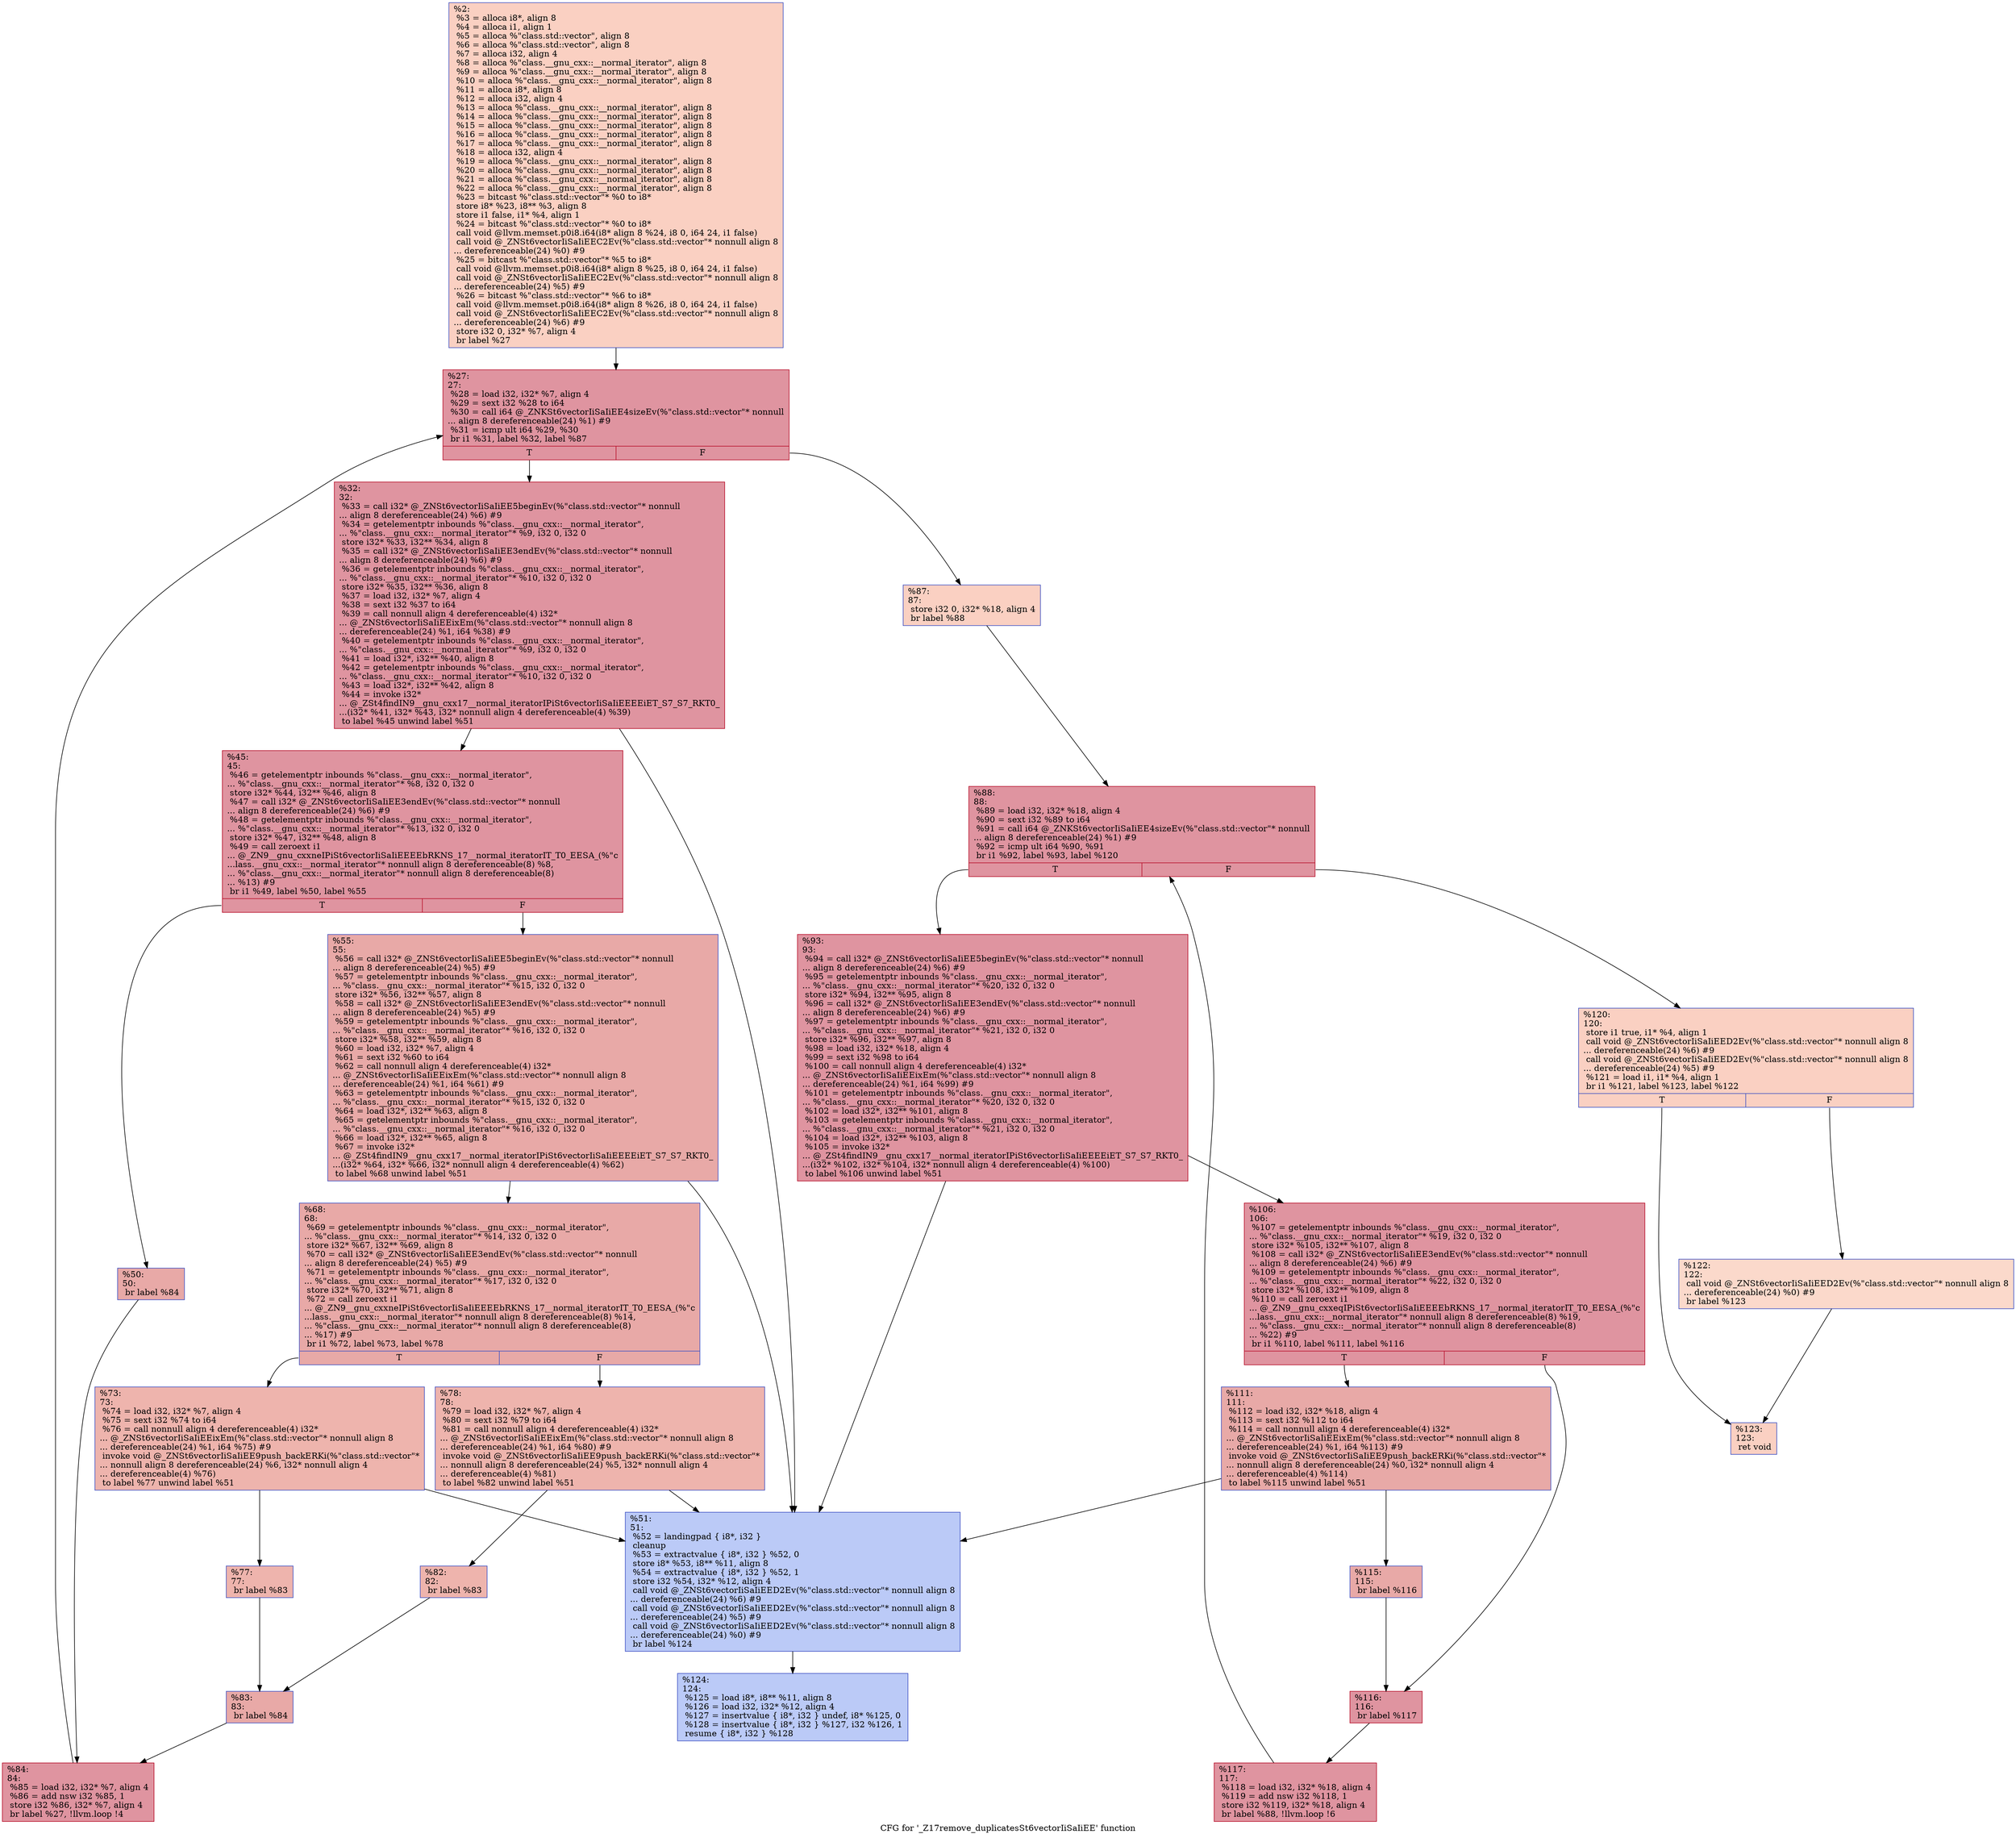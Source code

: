 digraph "CFG for '_Z17remove_duplicatesSt6vectorIiSaIiEE' function" {
	label="CFG for '_Z17remove_duplicatesSt6vectorIiSaIiEE' function";

	Node0x563f6dfaa660 [shape=record,color="#3d50c3ff", style=filled, fillcolor="#f3947570",label="{%2:\l  %3 = alloca i8*, align 8\l  %4 = alloca i1, align 1\l  %5 = alloca %\"class.std::vector\", align 8\l  %6 = alloca %\"class.std::vector\", align 8\l  %7 = alloca i32, align 4\l  %8 = alloca %\"class.__gnu_cxx::__normal_iterator\", align 8\l  %9 = alloca %\"class.__gnu_cxx::__normal_iterator\", align 8\l  %10 = alloca %\"class.__gnu_cxx::__normal_iterator\", align 8\l  %11 = alloca i8*, align 8\l  %12 = alloca i32, align 4\l  %13 = alloca %\"class.__gnu_cxx::__normal_iterator\", align 8\l  %14 = alloca %\"class.__gnu_cxx::__normal_iterator\", align 8\l  %15 = alloca %\"class.__gnu_cxx::__normal_iterator\", align 8\l  %16 = alloca %\"class.__gnu_cxx::__normal_iterator\", align 8\l  %17 = alloca %\"class.__gnu_cxx::__normal_iterator\", align 8\l  %18 = alloca i32, align 4\l  %19 = alloca %\"class.__gnu_cxx::__normal_iterator\", align 8\l  %20 = alloca %\"class.__gnu_cxx::__normal_iterator\", align 8\l  %21 = alloca %\"class.__gnu_cxx::__normal_iterator\", align 8\l  %22 = alloca %\"class.__gnu_cxx::__normal_iterator\", align 8\l  %23 = bitcast %\"class.std::vector\"* %0 to i8*\l  store i8* %23, i8** %3, align 8\l  store i1 false, i1* %4, align 1\l  %24 = bitcast %\"class.std::vector\"* %0 to i8*\l  call void @llvm.memset.p0i8.i64(i8* align 8 %24, i8 0, i64 24, i1 false)\l  call void @_ZNSt6vectorIiSaIiEEC2Ev(%\"class.std::vector\"* nonnull align 8\l... dereferenceable(24) %0) #9\l  %25 = bitcast %\"class.std::vector\"* %5 to i8*\l  call void @llvm.memset.p0i8.i64(i8* align 8 %25, i8 0, i64 24, i1 false)\l  call void @_ZNSt6vectorIiSaIiEEC2Ev(%\"class.std::vector\"* nonnull align 8\l... dereferenceable(24) %5) #9\l  %26 = bitcast %\"class.std::vector\"* %6 to i8*\l  call void @llvm.memset.p0i8.i64(i8* align 8 %26, i8 0, i64 24, i1 false)\l  call void @_ZNSt6vectorIiSaIiEEC2Ev(%\"class.std::vector\"* nonnull align 8\l... dereferenceable(24) %6) #9\l  store i32 0, i32* %7, align 4\l  br label %27\l}"];
	Node0x563f6dfaa660 -> Node0x563f6dfac360;
	Node0x563f6dfac360 [shape=record,color="#b70d28ff", style=filled, fillcolor="#b70d2870",label="{%27:\l27:                                               \l  %28 = load i32, i32* %7, align 4\l  %29 = sext i32 %28 to i64\l  %30 = call i64 @_ZNKSt6vectorIiSaIiEE4sizeEv(%\"class.std::vector\"* nonnull\l... align 8 dereferenceable(24) %1) #9\l  %31 = icmp ult i64 %29, %30\l  br i1 %31, label %32, label %87\l|{<s0>T|<s1>F}}"];
	Node0x563f6dfac360:s0 -> Node0x563f6dfac830;
	Node0x563f6dfac360:s1 -> Node0x563f6dfac880;
	Node0x563f6dfac830 [shape=record,color="#b70d28ff", style=filled, fillcolor="#b70d2870",label="{%32:\l32:                                               \l  %33 = call i32* @_ZNSt6vectorIiSaIiEE5beginEv(%\"class.std::vector\"* nonnull\l... align 8 dereferenceable(24) %6) #9\l  %34 = getelementptr inbounds %\"class.__gnu_cxx::__normal_iterator\",\l... %\"class.__gnu_cxx::__normal_iterator\"* %9, i32 0, i32 0\l  store i32* %33, i32** %34, align 8\l  %35 = call i32* @_ZNSt6vectorIiSaIiEE3endEv(%\"class.std::vector\"* nonnull\l... align 8 dereferenceable(24) %6) #9\l  %36 = getelementptr inbounds %\"class.__gnu_cxx::__normal_iterator\",\l... %\"class.__gnu_cxx::__normal_iterator\"* %10, i32 0, i32 0\l  store i32* %35, i32** %36, align 8\l  %37 = load i32, i32* %7, align 4\l  %38 = sext i32 %37 to i64\l  %39 = call nonnull align 4 dereferenceable(4) i32*\l... @_ZNSt6vectorIiSaIiEEixEm(%\"class.std::vector\"* nonnull align 8\l... dereferenceable(24) %1, i64 %38) #9\l  %40 = getelementptr inbounds %\"class.__gnu_cxx::__normal_iterator\",\l... %\"class.__gnu_cxx::__normal_iterator\"* %9, i32 0, i32 0\l  %41 = load i32*, i32** %40, align 8\l  %42 = getelementptr inbounds %\"class.__gnu_cxx::__normal_iterator\",\l... %\"class.__gnu_cxx::__normal_iterator\"* %10, i32 0, i32 0\l  %43 = load i32*, i32** %42, align 8\l  %44 = invoke i32*\l... @_ZSt4findIN9__gnu_cxx17__normal_iteratorIPiSt6vectorIiSaIiEEEEiET_S7_S7_RKT0_\l...(i32* %41, i32* %43, i32* nonnull align 4 dereferenceable(4) %39)\l          to label %45 unwind label %51\l}"];
	Node0x563f6dfac830 -> Node0x563f6dfad9c0;
	Node0x563f6dfac830 -> Node0x563f6dfada10;
	Node0x563f6dfad9c0 [shape=record,color="#b70d28ff", style=filled, fillcolor="#b70d2870",label="{%45:\l45:                                               \l  %46 = getelementptr inbounds %\"class.__gnu_cxx::__normal_iterator\",\l... %\"class.__gnu_cxx::__normal_iterator\"* %8, i32 0, i32 0\l  store i32* %44, i32** %46, align 8\l  %47 = call i32* @_ZNSt6vectorIiSaIiEE3endEv(%\"class.std::vector\"* nonnull\l... align 8 dereferenceable(24) %6) #9\l  %48 = getelementptr inbounds %\"class.__gnu_cxx::__normal_iterator\",\l... %\"class.__gnu_cxx::__normal_iterator\"* %13, i32 0, i32 0\l  store i32* %47, i32** %48, align 8\l  %49 = call zeroext i1\l... @_ZN9__gnu_cxxneIPiSt6vectorIiSaIiEEEEbRKNS_17__normal_iteratorIT_T0_EESA_(%\"c\l...lass.__gnu_cxx::__normal_iterator\"* nonnull align 8 dereferenceable(8) %8,\l... %\"class.__gnu_cxx::__normal_iterator\"* nonnull align 8 dereferenceable(8)\l... %13) #9\l  br i1 %49, label %50, label %55\l|{<s0>T|<s1>F}}"];
	Node0x563f6dfad9c0:s0 -> Node0x563f6dfae440;
	Node0x563f6dfad9c0:s1 -> Node0x563f6dfae4d0;
	Node0x563f6dfae440 [shape=record,color="#3d50c3ff", style=filled, fillcolor="#ca3b3770",label="{%50:\l50:                                               \l  br label %84\l}"];
	Node0x563f6dfae440 -> Node0x563f6dfae610;
	Node0x563f6dfada10 [shape=record,color="#3d50c3ff", style=filled, fillcolor="#6687ed70",label="{%51:\l51:                                               \l  %52 = landingpad \{ i8*, i32 \}\l          cleanup\l  %53 = extractvalue \{ i8*, i32 \} %52, 0\l  store i8* %53, i8** %11, align 8\l  %54 = extractvalue \{ i8*, i32 \} %52, 1\l  store i32 %54, i32* %12, align 4\l  call void @_ZNSt6vectorIiSaIiEED2Ev(%\"class.std::vector\"* nonnull align 8\l... dereferenceable(24) %6) #9\l  call void @_ZNSt6vectorIiSaIiEED2Ev(%\"class.std::vector\"* nonnull align 8\l... dereferenceable(24) %5) #9\l  call void @_ZNSt6vectorIiSaIiEED2Ev(%\"class.std::vector\"* nonnull align 8\l... dereferenceable(24) %0) #9\l  br label %124\l}"];
	Node0x563f6dfada10 -> Node0x563f6dfaefc0;
	Node0x563f6dfae4d0 [shape=record,color="#3d50c3ff", style=filled, fillcolor="#ca3b3770",label="{%55:\l55:                                               \l  %56 = call i32* @_ZNSt6vectorIiSaIiEE5beginEv(%\"class.std::vector\"* nonnull\l... align 8 dereferenceable(24) %5) #9\l  %57 = getelementptr inbounds %\"class.__gnu_cxx::__normal_iterator\",\l... %\"class.__gnu_cxx::__normal_iterator\"* %15, i32 0, i32 0\l  store i32* %56, i32** %57, align 8\l  %58 = call i32* @_ZNSt6vectorIiSaIiEE3endEv(%\"class.std::vector\"* nonnull\l... align 8 dereferenceable(24) %5) #9\l  %59 = getelementptr inbounds %\"class.__gnu_cxx::__normal_iterator\",\l... %\"class.__gnu_cxx::__normal_iterator\"* %16, i32 0, i32 0\l  store i32* %58, i32** %59, align 8\l  %60 = load i32, i32* %7, align 4\l  %61 = sext i32 %60 to i64\l  %62 = call nonnull align 4 dereferenceable(4) i32*\l... @_ZNSt6vectorIiSaIiEEixEm(%\"class.std::vector\"* nonnull align 8\l... dereferenceable(24) %1, i64 %61) #9\l  %63 = getelementptr inbounds %\"class.__gnu_cxx::__normal_iterator\",\l... %\"class.__gnu_cxx::__normal_iterator\"* %15, i32 0, i32 0\l  %64 = load i32*, i32** %63, align 8\l  %65 = getelementptr inbounds %\"class.__gnu_cxx::__normal_iterator\",\l... %\"class.__gnu_cxx::__normal_iterator\"* %16, i32 0, i32 0\l  %66 = load i32*, i32** %65, align 8\l  %67 = invoke i32*\l... @_ZSt4findIN9__gnu_cxx17__normal_iteratorIPiSt6vectorIiSaIiEEEEiET_S7_S7_RKT0_\l...(i32* %64, i32* %66, i32* nonnull align 4 dereferenceable(4) %62)\l          to label %68 unwind label %51\l}"];
	Node0x563f6dfae4d0 -> Node0x563f6dfafe40;
	Node0x563f6dfae4d0 -> Node0x563f6dfada10;
	Node0x563f6dfafe40 [shape=record,color="#3d50c3ff", style=filled, fillcolor="#ca3b3770",label="{%68:\l68:                                               \l  %69 = getelementptr inbounds %\"class.__gnu_cxx::__normal_iterator\",\l... %\"class.__gnu_cxx::__normal_iterator\"* %14, i32 0, i32 0\l  store i32* %67, i32** %69, align 8\l  %70 = call i32* @_ZNSt6vectorIiSaIiEE3endEv(%\"class.std::vector\"* nonnull\l... align 8 dereferenceable(24) %5) #9\l  %71 = getelementptr inbounds %\"class.__gnu_cxx::__normal_iterator\",\l... %\"class.__gnu_cxx::__normal_iterator\"* %17, i32 0, i32 0\l  store i32* %70, i32** %71, align 8\l  %72 = call zeroext i1\l... @_ZN9__gnu_cxxneIPiSt6vectorIiSaIiEEEEbRKNS_17__normal_iteratorIT_T0_EESA_(%\"c\l...lass.__gnu_cxx::__normal_iterator\"* nonnull align 8 dereferenceable(8) %14,\l... %\"class.__gnu_cxx::__normal_iterator\"* nonnull align 8 dereferenceable(8)\l... %17) #9\l  br i1 %72, label %73, label %78\l|{<s0>T|<s1>F}}"];
	Node0x563f6dfafe40:s0 -> Node0x563f6dfb0540;
	Node0x563f6dfafe40:s1 -> Node0x563f6dfb0590;
	Node0x563f6dfb0540 [shape=record,color="#3d50c3ff", style=filled, fillcolor="#d8564670",label="{%73:\l73:                                               \l  %74 = load i32, i32* %7, align 4\l  %75 = sext i32 %74 to i64\l  %76 = call nonnull align 4 dereferenceable(4) i32*\l... @_ZNSt6vectorIiSaIiEEixEm(%\"class.std::vector\"* nonnull align 8\l... dereferenceable(24) %1, i64 %75) #9\l  invoke void @_ZNSt6vectorIiSaIiEE9push_backERKi(%\"class.std::vector\"*\l... nonnull align 8 dereferenceable(24) %6, i32* nonnull align 4\l... dereferenceable(4) %76)\l          to label %77 unwind label %51\l}"];
	Node0x563f6dfb0540 -> Node0x563f6dfb08e0;
	Node0x563f6dfb0540 -> Node0x563f6dfada10;
	Node0x563f6dfb08e0 [shape=record,color="#3d50c3ff", style=filled, fillcolor="#d8564670",label="{%77:\l77:                                               \l  br label %83\l}"];
	Node0x563f6dfb08e0 -> Node0x563f6dfb0b40;
	Node0x563f6dfb0590 [shape=record,color="#3d50c3ff", style=filled, fillcolor="#d8564670",label="{%78:\l78:                                               \l  %79 = load i32, i32* %7, align 4\l  %80 = sext i32 %79 to i64\l  %81 = call nonnull align 4 dereferenceable(4) i32*\l... @_ZNSt6vectorIiSaIiEEixEm(%\"class.std::vector\"* nonnull align 8\l... dereferenceable(24) %1, i64 %80) #9\l  invoke void @_ZNSt6vectorIiSaIiEE9push_backERKi(%\"class.std::vector\"*\l... nonnull align 8 dereferenceable(24) %5, i32* nonnull align 4\l... dereferenceable(4) %81)\l          to label %82 unwind label %51\l}"];
	Node0x563f6dfb0590 -> Node0x563f6dfb0e40;
	Node0x563f6dfb0590 -> Node0x563f6dfada10;
	Node0x563f6dfb0e40 [shape=record,color="#3d50c3ff", style=filled, fillcolor="#d8564670",label="{%82:\l82:                                               \l  br label %83\l}"];
	Node0x563f6dfb0e40 -> Node0x563f6dfb0b40;
	Node0x563f6dfb0b40 [shape=record,color="#3d50c3ff", style=filled, fillcolor="#ca3b3770",label="{%83:\l83:                                               \l  br label %84\l}"];
	Node0x563f6dfb0b40 -> Node0x563f6dfae610;
	Node0x563f6dfae610 [shape=record,color="#b70d28ff", style=filled, fillcolor="#b70d2870",label="{%84:\l84:                                               \l  %85 = load i32, i32* %7, align 4\l  %86 = add nsw i32 %85, 1\l  store i32 %86, i32* %7, align 4\l  br label %27, !llvm.loop !4\l}"];
	Node0x563f6dfae610 -> Node0x563f6dfac360;
	Node0x563f6dfac880 [shape=record,color="#3d50c3ff", style=filled, fillcolor="#f3947570",label="{%87:\l87:                                               \l  store i32 0, i32* %18, align 4\l  br label %88\l}"];
	Node0x563f6dfac880 -> Node0x563f6dfb1de0;
	Node0x563f6dfb1de0 [shape=record,color="#b70d28ff", style=filled, fillcolor="#b70d2870",label="{%88:\l88:                                               \l  %89 = load i32, i32* %18, align 4\l  %90 = sext i32 %89 to i64\l  %91 = call i64 @_ZNKSt6vectorIiSaIiEE4sizeEv(%\"class.std::vector\"* nonnull\l... align 8 dereferenceable(24) %1) #9\l  %92 = icmp ult i64 %90, %91\l  br i1 %92, label %93, label %120\l|{<s0>T|<s1>F}}"];
	Node0x563f6dfb1de0:s0 -> Node0x563f6dfb2120;
	Node0x563f6dfb1de0:s1 -> Node0x563f6dfb2170;
	Node0x563f6dfb2120 [shape=record,color="#b70d28ff", style=filled, fillcolor="#b70d2870",label="{%93:\l93:                                               \l  %94 = call i32* @_ZNSt6vectorIiSaIiEE5beginEv(%\"class.std::vector\"* nonnull\l... align 8 dereferenceable(24) %6) #9\l  %95 = getelementptr inbounds %\"class.__gnu_cxx::__normal_iterator\",\l... %\"class.__gnu_cxx::__normal_iterator\"* %20, i32 0, i32 0\l  store i32* %94, i32** %95, align 8\l  %96 = call i32* @_ZNSt6vectorIiSaIiEE3endEv(%\"class.std::vector\"* nonnull\l... align 8 dereferenceable(24) %6) #9\l  %97 = getelementptr inbounds %\"class.__gnu_cxx::__normal_iterator\",\l... %\"class.__gnu_cxx::__normal_iterator\"* %21, i32 0, i32 0\l  store i32* %96, i32** %97, align 8\l  %98 = load i32, i32* %18, align 4\l  %99 = sext i32 %98 to i64\l  %100 = call nonnull align 4 dereferenceable(4) i32*\l... @_ZNSt6vectorIiSaIiEEixEm(%\"class.std::vector\"* nonnull align 8\l... dereferenceable(24) %1, i64 %99) #9\l  %101 = getelementptr inbounds %\"class.__gnu_cxx::__normal_iterator\",\l... %\"class.__gnu_cxx::__normal_iterator\"* %20, i32 0, i32 0\l  %102 = load i32*, i32** %101, align 8\l  %103 = getelementptr inbounds %\"class.__gnu_cxx::__normal_iterator\",\l... %\"class.__gnu_cxx::__normal_iterator\"* %21, i32 0, i32 0\l  %104 = load i32*, i32** %103, align 8\l  %105 = invoke i32*\l... @_ZSt4findIN9__gnu_cxx17__normal_iteratorIPiSt6vectorIiSaIiEEEEiET_S7_S7_RKT0_\l...(i32* %102, i32* %104, i32* nonnull align 4 dereferenceable(4) %100)\l          to label %106 unwind label %51\l}"];
	Node0x563f6dfb2120 -> Node0x563f6dfb2bc0;
	Node0x563f6dfb2120 -> Node0x563f6dfada10;
	Node0x563f6dfb2bc0 [shape=record,color="#b70d28ff", style=filled, fillcolor="#b70d2870",label="{%106:\l106:                                              \l  %107 = getelementptr inbounds %\"class.__gnu_cxx::__normal_iterator\",\l... %\"class.__gnu_cxx::__normal_iterator\"* %19, i32 0, i32 0\l  store i32* %105, i32** %107, align 8\l  %108 = call i32* @_ZNSt6vectorIiSaIiEE3endEv(%\"class.std::vector\"* nonnull\l... align 8 dereferenceable(24) %6) #9\l  %109 = getelementptr inbounds %\"class.__gnu_cxx::__normal_iterator\",\l... %\"class.__gnu_cxx::__normal_iterator\"* %22, i32 0, i32 0\l  store i32* %108, i32** %109, align 8\l  %110 = call zeroext i1\l... @_ZN9__gnu_cxxeqIPiSt6vectorIiSaIiEEEEbRKNS_17__normal_iteratorIT_T0_EESA_(%\"c\l...lass.__gnu_cxx::__normal_iterator\"* nonnull align 8 dereferenceable(8) %19,\l... %\"class.__gnu_cxx::__normal_iterator\"* nonnull align 8 dereferenceable(8)\l... %22) #9\l  br i1 %110, label %111, label %116\l|{<s0>T|<s1>F}}"];
	Node0x563f6dfb2bc0:s0 -> Node0x563f6dfb33b0;
	Node0x563f6dfb2bc0:s1 -> Node0x563f6dfb3400;
	Node0x563f6dfb33b0 [shape=record,color="#3d50c3ff", style=filled, fillcolor="#ca3b3770",label="{%111:\l111:                                              \l  %112 = load i32, i32* %18, align 4\l  %113 = sext i32 %112 to i64\l  %114 = call nonnull align 4 dereferenceable(4) i32*\l... @_ZNSt6vectorIiSaIiEEixEm(%\"class.std::vector\"* nonnull align 8\l... dereferenceable(24) %1, i64 %113) #9\l  invoke void @_ZNSt6vectorIiSaIiEE9push_backERKi(%\"class.std::vector\"*\l... nonnull align 8 dereferenceable(24) %0, i32* nonnull align 4\l... dereferenceable(4) %114)\l          to label %115 unwind label %51\l}"];
	Node0x563f6dfb33b0 -> Node0x563f6dfb3780;
	Node0x563f6dfb33b0 -> Node0x563f6dfada10;
	Node0x563f6dfb3780 [shape=record,color="#3d50c3ff", style=filled, fillcolor="#ca3b3770",label="{%115:\l115:                                              \l  br label %116\l}"];
	Node0x563f6dfb3780 -> Node0x563f6dfb3400;
	Node0x563f6dfb3400 [shape=record,color="#b70d28ff", style=filled, fillcolor="#b70d2870",label="{%116:\l116:                                              \l  br label %117\l}"];
	Node0x563f6dfb3400 -> Node0x563f6dfb3990;
	Node0x563f6dfb3990 [shape=record,color="#b70d28ff", style=filled, fillcolor="#b70d2870",label="{%117:\l117:                                              \l  %118 = load i32, i32* %18, align 4\l  %119 = add nsw i32 %118, 1\l  store i32 %119, i32* %18, align 4\l  br label %88, !llvm.loop !6\l}"];
	Node0x563f6dfb3990 -> Node0x563f6dfb1de0;
	Node0x563f6dfb2170 [shape=record,color="#3d50c3ff", style=filled, fillcolor="#f3947570",label="{%120:\l120:                                              \l  store i1 true, i1* %4, align 1\l  call void @_ZNSt6vectorIiSaIiEED2Ev(%\"class.std::vector\"* nonnull align 8\l... dereferenceable(24) %6) #9\l  call void @_ZNSt6vectorIiSaIiEED2Ev(%\"class.std::vector\"* nonnull align 8\l... dereferenceable(24) %5) #9\l  %121 = load i1, i1* %4, align 1\l  br i1 %121, label %123, label %122\l|{<s0>T|<s1>F}}"];
	Node0x563f6dfb2170:s0 -> Node0x563f6dfb4020;
	Node0x563f6dfb2170:s1 -> Node0x563f6dfb4070;
	Node0x563f6dfb4070 [shape=record,color="#3d50c3ff", style=filled, fillcolor="#f7a88970",label="{%122:\l122:                                              \l  call void @_ZNSt6vectorIiSaIiEED2Ev(%\"class.std::vector\"* nonnull align 8\l... dereferenceable(24) %0) #9\l  br label %123\l}"];
	Node0x563f6dfb4070 -> Node0x563f6dfb4020;
	Node0x563f6dfb4020 [shape=record,color="#3d50c3ff", style=filled, fillcolor="#f3947570",label="{%123:\l123:                                              \l  ret void\l}"];
	Node0x563f6dfaefc0 [shape=record,color="#3d50c3ff", style=filled, fillcolor="#6687ed70",label="{%124:\l124:                                              \l  %125 = load i8*, i8** %11, align 8\l  %126 = load i32, i32* %12, align 4\l  %127 = insertvalue \{ i8*, i32 \} undef, i8* %125, 0\l  %128 = insertvalue \{ i8*, i32 \} %127, i32 %126, 1\l  resume \{ i8*, i32 \} %128\l}"];
}

